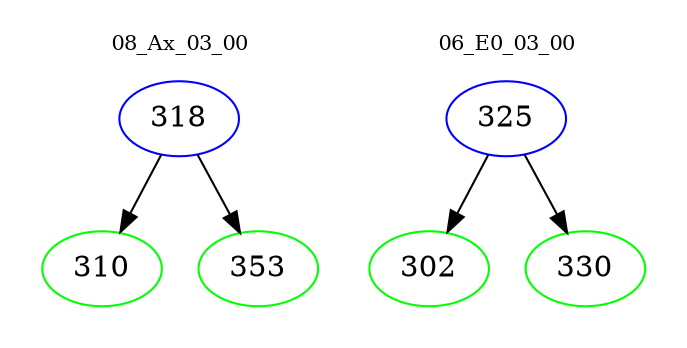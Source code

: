 digraph{
subgraph cluster_0 {
color = white
label = "08_Ax_03_00";
fontsize=10;
T0_318 [label="318", color="blue"]
T0_318 -> T0_310 [color="black"]
T0_310 [label="310", color="green"]
T0_318 -> T0_353 [color="black"]
T0_353 [label="353", color="green"]
}
subgraph cluster_1 {
color = white
label = "06_E0_03_00";
fontsize=10;
T1_325 [label="325", color="blue"]
T1_325 -> T1_302 [color="black"]
T1_302 [label="302", color="green"]
T1_325 -> T1_330 [color="black"]
T1_330 [label="330", color="green"]
}
}
